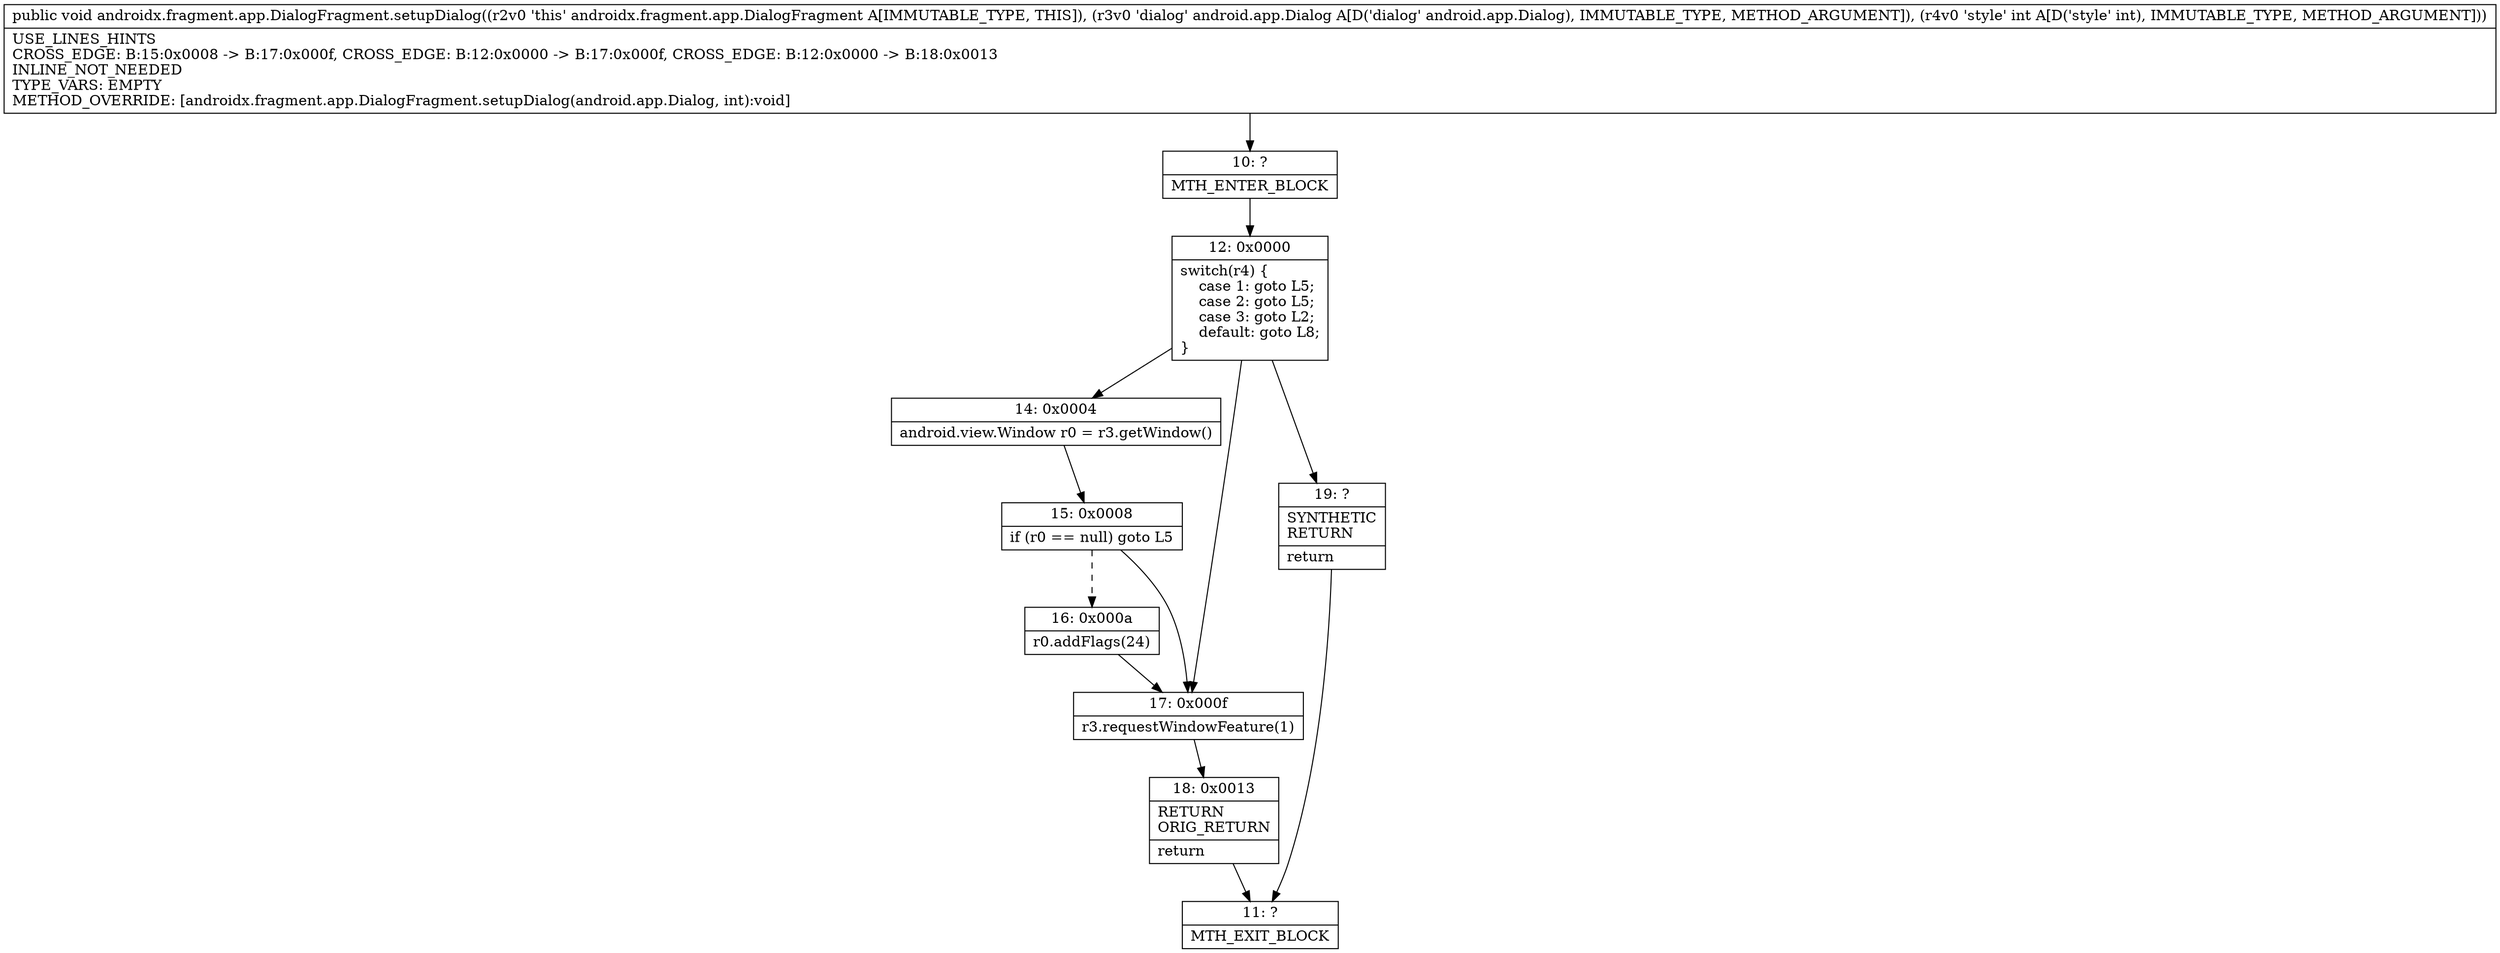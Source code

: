 digraph "CFG forandroidx.fragment.app.DialogFragment.setupDialog(Landroid\/app\/Dialog;I)V" {
Node_10 [shape=record,label="{10\:\ ?|MTH_ENTER_BLOCK\l}"];
Node_12 [shape=record,label="{12\:\ 0x0000|switch(r4) \{\l    case 1: goto L5;\l    case 2: goto L5;\l    case 3: goto L2;\l    default: goto L8;\l\}\l}"];
Node_14 [shape=record,label="{14\:\ 0x0004|android.view.Window r0 = r3.getWindow()\l}"];
Node_15 [shape=record,label="{15\:\ 0x0008|if (r0 == null) goto L5\l}"];
Node_16 [shape=record,label="{16\:\ 0x000a|r0.addFlags(24)\l}"];
Node_17 [shape=record,label="{17\:\ 0x000f|r3.requestWindowFeature(1)\l}"];
Node_18 [shape=record,label="{18\:\ 0x0013|RETURN\lORIG_RETURN\l|return\l}"];
Node_11 [shape=record,label="{11\:\ ?|MTH_EXIT_BLOCK\l}"];
Node_19 [shape=record,label="{19\:\ ?|SYNTHETIC\lRETURN\l|return\l}"];
MethodNode[shape=record,label="{public void androidx.fragment.app.DialogFragment.setupDialog((r2v0 'this' androidx.fragment.app.DialogFragment A[IMMUTABLE_TYPE, THIS]), (r3v0 'dialog' android.app.Dialog A[D('dialog' android.app.Dialog), IMMUTABLE_TYPE, METHOD_ARGUMENT]), (r4v0 'style' int A[D('style' int), IMMUTABLE_TYPE, METHOD_ARGUMENT]))  | USE_LINES_HINTS\lCROSS_EDGE: B:15:0x0008 \-\> B:17:0x000f, CROSS_EDGE: B:12:0x0000 \-\> B:17:0x000f, CROSS_EDGE: B:12:0x0000 \-\> B:18:0x0013\lINLINE_NOT_NEEDED\lTYPE_VARS: EMPTY\lMETHOD_OVERRIDE: [androidx.fragment.app.DialogFragment.setupDialog(android.app.Dialog, int):void]\l}"];
MethodNode -> Node_10;Node_10 -> Node_12;
Node_12 -> Node_14;
Node_12 -> Node_17;
Node_12 -> Node_19;
Node_14 -> Node_15;
Node_15 -> Node_16[style=dashed];
Node_15 -> Node_17;
Node_16 -> Node_17;
Node_17 -> Node_18;
Node_18 -> Node_11;
Node_19 -> Node_11;
}

